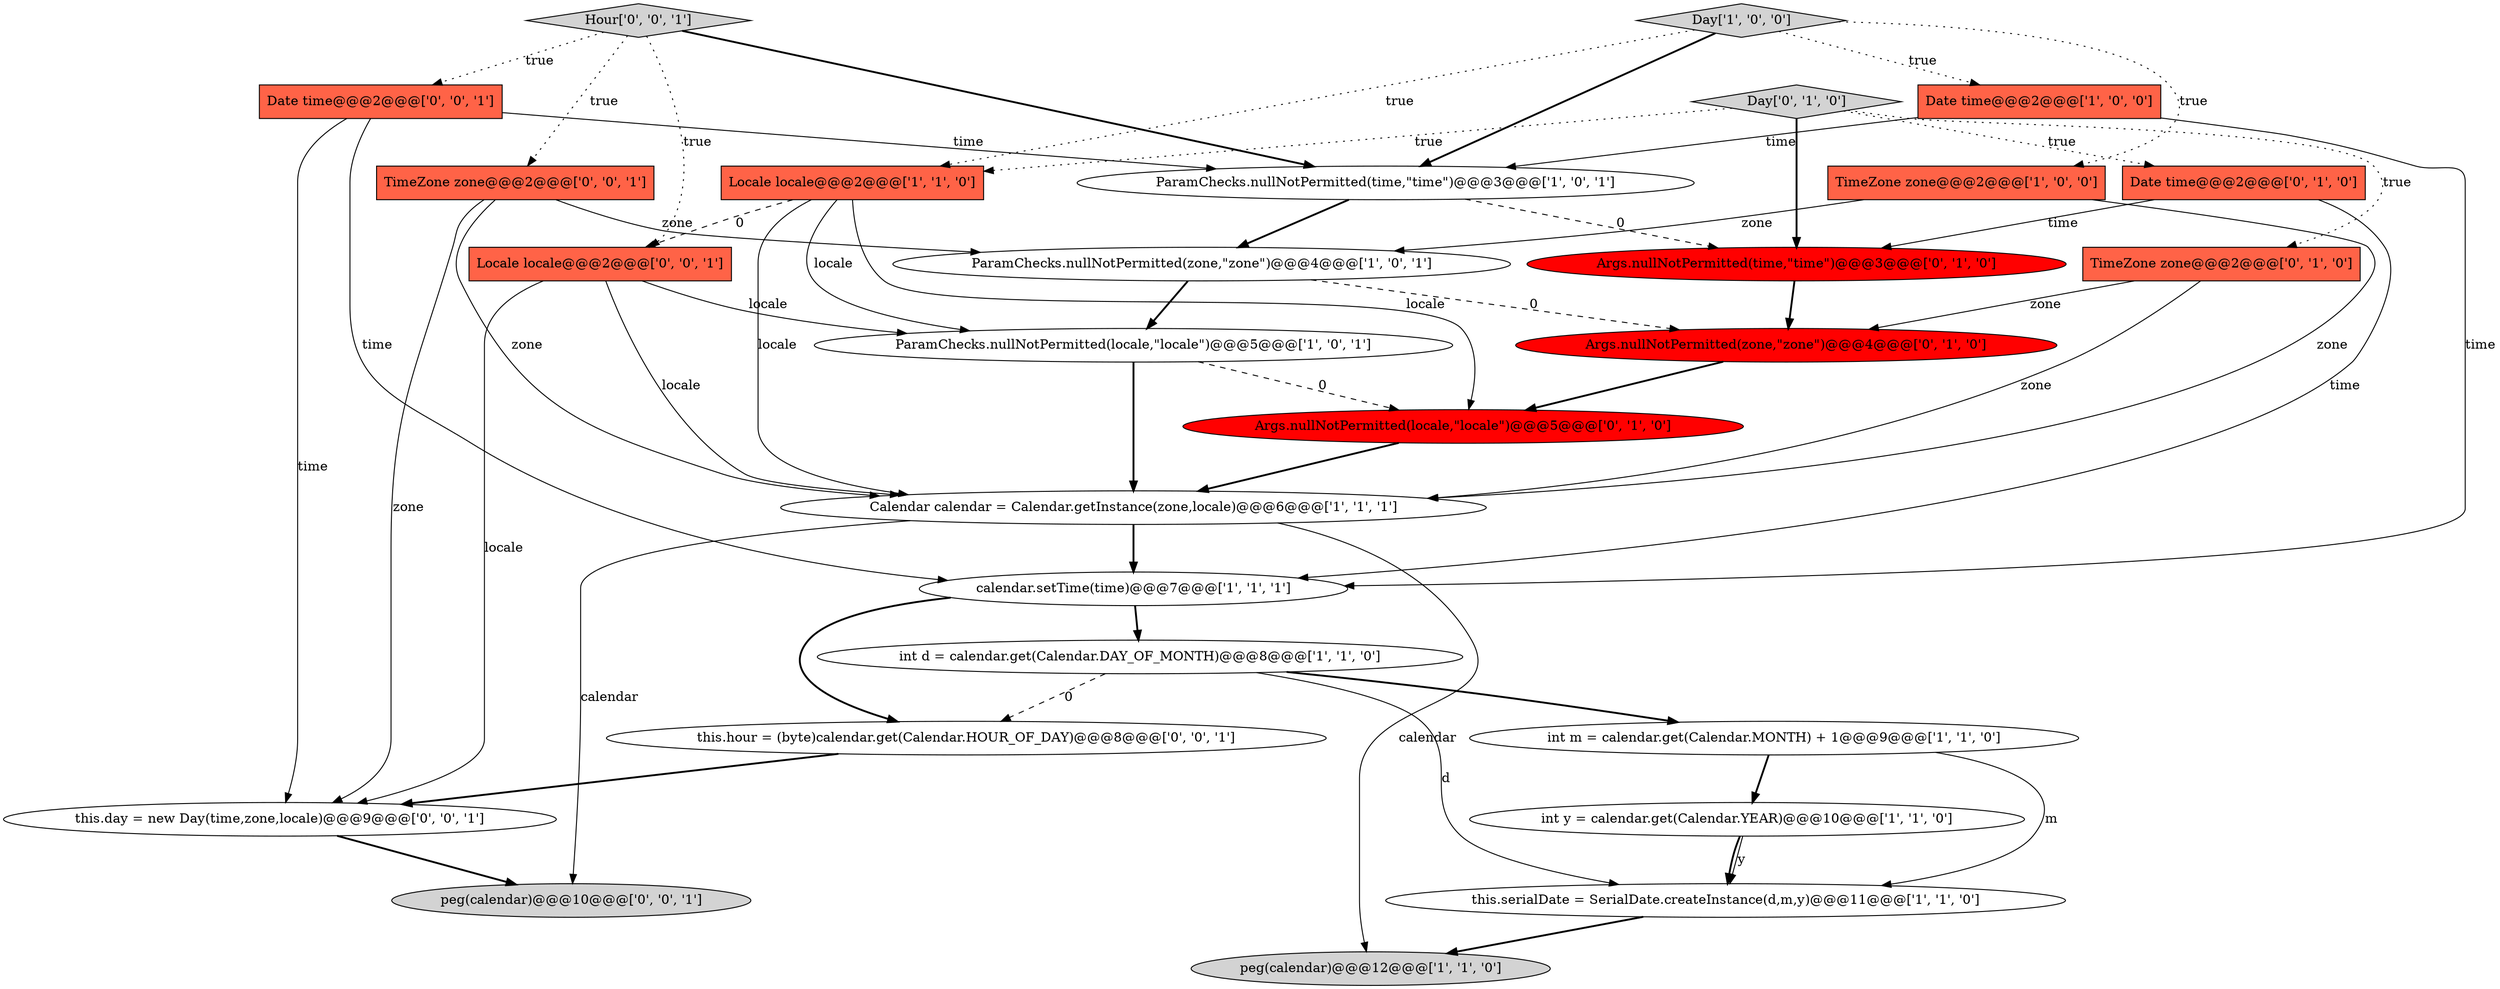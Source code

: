 digraph {
6 [style = filled, label = "Day['1', '0', '0']", fillcolor = lightgray, shape = diamond image = "AAA0AAABBB1BBB"];
24 [style = filled, label = "Date time@@@2@@@['0', '0', '1']", fillcolor = tomato, shape = box image = "AAA0AAABBB3BBB"];
0 [style = filled, label = "TimeZone zone@@@2@@@['1', '0', '0']", fillcolor = tomato, shape = box image = "AAA0AAABBB1BBB"];
8 [style = filled, label = "this.serialDate = SerialDate.createInstance(d,m,y)@@@11@@@['1', '1', '0']", fillcolor = white, shape = ellipse image = "AAA0AAABBB1BBB"];
20 [style = filled, label = "this.hour = (byte)calendar.get(Calendar.HOUR_OF_DAY)@@@8@@@['0', '0', '1']", fillcolor = white, shape = ellipse image = "AAA0AAABBB3BBB"];
22 [style = filled, label = "peg(calendar)@@@10@@@['0', '0', '1']", fillcolor = lightgray, shape = ellipse image = "AAA0AAABBB3BBB"];
15 [style = filled, label = "Day['0', '1', '0']", fillcolor = lightgray, shape = diamond image = "AAA0AAABBB2BBB"];
4 [style = filled, label = "ParamChecks.nullNotPermitted(zone,\"zone\")@@@4@@@['1', '0', '1']", fillcolor = white, shape = ellipse image = "AAA0AAABBB1BBB"];
2 [style = filled, label = "Calendar calendar = Calendar.getInstance(zone,locale)@@@6@@@['1', '1', '1']", fillcolor = white, shape = ellipse image = "AAA0AAABBB1BBB"];
19 [style = filled, label = "Args.nullNotPermitted(zone,\"zone\")@@@4@@@['0', '1', '0']", fillcolor = red, shape = ellipse image = "AAA1AAABBB2BBB"];
3 [style = filled, label = "Date time@@@2@@@['1', '0', '0']", fillcolor = tomato, shape = box image = "AAA0AAABBB1BBB"];
1 [style = filled, label = "ParamChecks.nullNotPermitted(locale,\"locale\")@@@5@@@['1', '0', '1']", fillcolor = white, shape = ellipse image = "AAA0AAABBB1BBB"];
25 [style = filled, label = "Hour['0', '0', '1']", fillcolor = lightgray, shape = diamond image = "AAA0AAABBB3BBB"];
7 [style = filled, label = "peg(calendar)@@@12@@@['1', '1', '0']", fillcolor = lightgray, shape = ellipse image = "AAA0AAABBB1BBB"];
16 [style = filled, label = "Date time@@@2@@@['0', '1', '0']", fillcolor = tomato, shape = box image = "AAA0AAABBB2BBB"];
23 [style = filled, label = "this.day = new Day(time,zone,locale)@@@9@@@['0', '0', '1']", fillcolor = white, shape = ellipse image = "AAA0AAABBB3BBB"];
26 [style = filled, label = "Locale locale@@@2@@@['0', '0', '1']", fillcolor = tomato, shape = box image = "AAA0AAABBB3BBB"];
12 [style = filled, label = "int d = calendar.get(Calendar.DAY_OF_MONTH)@@@8@@@['1', '1', '0']", fillcolor = white, shape = ellipse image = "AAA0AAABBB1BBB"];
11 [style = filled, label = "int m = calendar.get(Calendar.MONTH) + 1@@@9@@@['1', '1', '0']", fillcolor = white, shape = ellipse image = "AAA0AAABBB1BBB"];
14 [style = filled, label = "Args.nullNotPermitted(locale,\"locale\")@@@5@@@['0', '1', '0']", fillcolor = red, shape = ellipse image = "AAA1AAABBB2BBB"];
9 [style = filled, label = "int y = calendar.get(Calendar.YEAR)@@@10@@@['1', '1', '0']", fillcolor = white, shape = ellipse image = "AAA0AAABBB1BBB"];
21 [style = filled, label = "TimeZone zone@@@2@@@['0', '0', '1']", fillcolor = tomato, shape = box image = "AAA0AAABBB3BBB"];
5 [style = filled, label = "calendar.setTime(time)@@@7@@@['1', '1', '1']", fillcolor = white, shape = ellipse image = "AAA0AAABBB1BBB"];
17 [style = filled, label = "Args.nullNotPermitted(time,\"time\")@@@3@@@['0', '1', '0']", fillcolor = red, shape = ellipse image = "AAA1AAABBB2BBB"];
18 [style = filled, label = "TimeZone zone@@@2@@@['0', '1', '0']", fillcolor = tomato, shape = box image = "AAA0AAABBB2BBB"];
13 [style = filled, label = "ParamChecks.nullNotPermitted(time,\"time\")@@@3@@@['1', '0', '1']", fillcolor = white, shape = ellipse image = "AAA0AAABBB1BBB"];
10 [style = filled, label = "Locale locale@@@2@@@['1', '1', '0']", fillcolor = tomato, shape = box image = "AAA0AAABBB1BBB"];
16->5 [style = solid, label="time"];
21->23 [style = solid, label="zone"];
12->20 [style = dashed, label="0"];
5->20 [style = bold, label=""];
1->14 [style = dashed, label="0"];
25->13 [style = bold, label=""];
21->4 [style = solid, label="zone"];
11->8 [style = solid, label="m"];
3->5 [style = solid, label="time"];
15->18 [style = dotted, label="true"];
26->23 [style = solid, label="locale"];
12->11 [style = bold, label=""];
13->17 [style = dashed, label="0"];
18->2 [style = solid, label="zone"];
25->24 [style = dotted, label="true"];
15->10 [style = dotted, label="true"];
10->2 [style = solid, label="locale"];
24->13 [style = solid, label="time"];
15->16 [style = dotted, label="true"];
11->9 [style = bold, label=""];
9->8 [style = bold, label=""];
12->8 [style = solid, label="d"];
17->19 [style = bold, label=""];
8->7 [style = bold, label=""];
2->22 [style = solid, label="calendar"];
6->10 [style = dotted, label="true"];
0->4 [style = solid, label="zone"];
15->17 [style = bold, label=""];
10->26 [style = dashed, label="0"];
23->22 [style = bold, label=""];
19->14 [style = bold, label=""];
20->23 [style = bold, label=""];
0->2 [style = solid, label="zone"];
3->13 [style = solid, label="time"];
5->12 [style = bold, label=""];
6->13 [style = bold, label=""];
10->14 [style = solid, label="locale"];
4->19 [style = dashed, label="0"];
10->1 [style = solid, label="locale"];
26->1 [style = solid, label="locale"];
24->23 [style = solid, label="time"];
4->1 [style = bold, label=""];
24->5 [style = solid, label="time"];
1->2 [style = bold, label=""];
14->2 [style = bold, label=""];
6->0 [style = dotted, label="true"];
6->3 [style = dotted, label="true"];
21->2 [style = solid, label="zone"];
26->2 [style = solid, label="locale"];
13->4 [style = bold, label=""];
25->26 [style = dotted, label="true"];
16->17 [style = solid, label="time"];
25->21 [style = dotted, label="true"];
2->5 [style = bold, label=""];
18->19 [style = solid, label="zone"];
9->8 [style = solid, label="y"];
2->7 [style = solid, label="calendar"];
}
